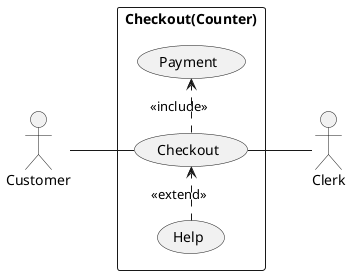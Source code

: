 @startuml checkout
left to right direction

' Create two actors
actor Customer
actor Clerk

rectangle Checkout(Counter) {
    ' We can make the associations inside the system
    Customer -- (Checkout)
    (Checkout) .> (Payment) : <<include>>
    (Help) .> (Checkout) : <<extend>>
    (Checkout) -- Clerk
}
@enduml